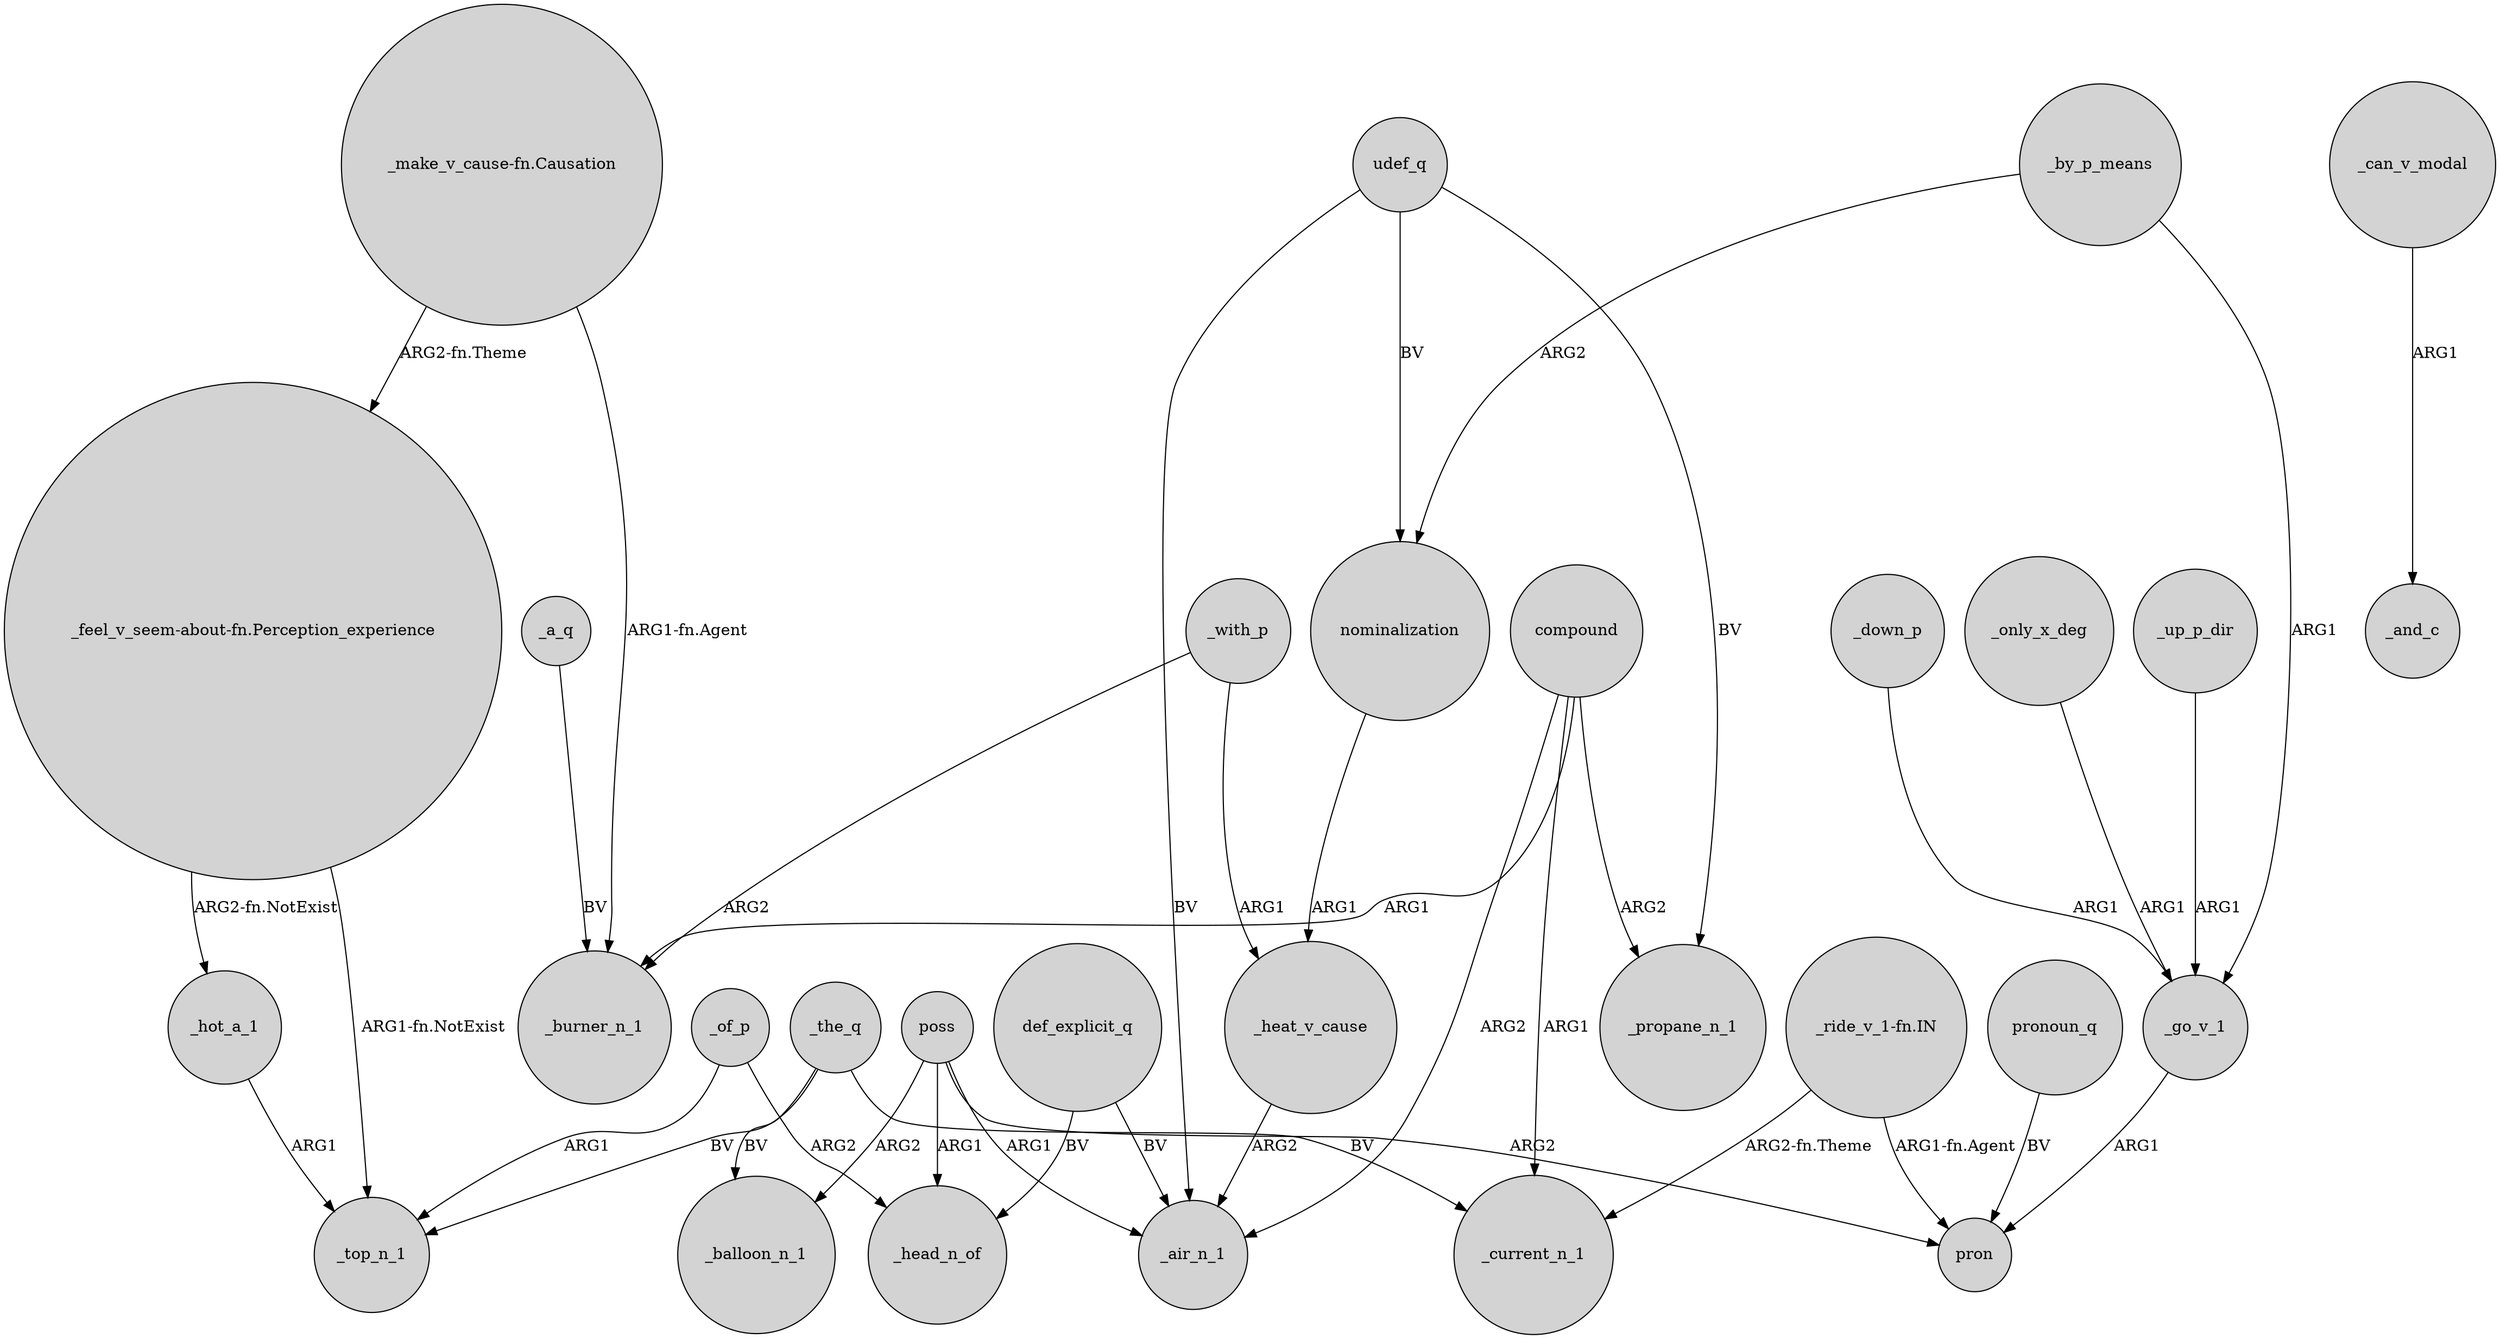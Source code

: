 digraph {
	node [shape=circle style=filled]
	_with_p -> _burner_n_1 [label=ARG2]
	udef_q -> _air_n_1 [label=BV]
	"_feel_v_seem-about-fn.Perception_experience" -> _hot_a_1 [label="ARG2-fn.NotExist"]
	_heat_v_cause -> _air_n_1 [label=ARG2]
	_the_q -> _balloon_n_1 [label=BV]
	poss -> _head_n_of [label=ARG1]
	_by_p_means -> nominalization [label=ARG2]
	poss -> pron [label=ARG2]
	"_ride_v_1-fn.IN" -> _current_n_1 [label="ARG2-fn.Theme"]
	compound -> _burner_n_1 [label=ARG1]
	poss -> _balloon_n_1 [label=ARG2]
	"_make_v_cause-fn.Causation" -> _burner_n_1 [label="ARG1-fn.Agent"]
	def_explicit_q -> _head_n_of [label=BV]
	_hot_a_1 -> _top_n_1 [label=ARG1]
	udef_q -> _propane_n_1 [label=BV]
	_by_p_means -> _go_v_1 [label=ARG1]
	poss -> _air_n_1 [label=ARG1]
	def_explicit_q -> _air_n_1 [label=BV]
	_of_p -> _top_n_1 [label=ARG1]
	_the_q -> _current_n_1 [label=BV]
	pronoun_q -> pron [label=BV]
	compound -> _propane_n_1 [label=ARG2]
	"_make_v_cause-fn.Causation" -> "_feel_v_seem-about-fn.Perception_experience" [label="ARG2-fn.Theme"]
	_the_q -> _top_n_1 [label=BV]
	_up_p_dir -> _go_v_1 [label=ARG1]
	udef_q -> nominalization [label=BV]
	_down_p -> _go_v_1 [label=ARG1]
	"_feel_v_seem-about-fn.Perception_experience" -> _top_n_1 [label="ARG1-fn.NotExist"]
	"_ride_v_1-fn.IN" -> pron [label="ARG1-fn.Agent"]
	compound -> _air_n_1 [label=ARG2]
	_go_v_1 -> pron [label=ARG1]
	_can_v_modal -> _and_c [label=ARG1]
	_only_x_deg -> _go_v_1 [label=ARG1]
	_a_q -> _burner_n_1 [label=BV]
	compound -> _current_n_1 [label=ARG1]
	_of_p -> _head_n_of [label=ARG2]
	_with_p -> _heat_v_cause [label=ARG1]
	nominalization -> _heat_v_cause [label=ARG1]
}
